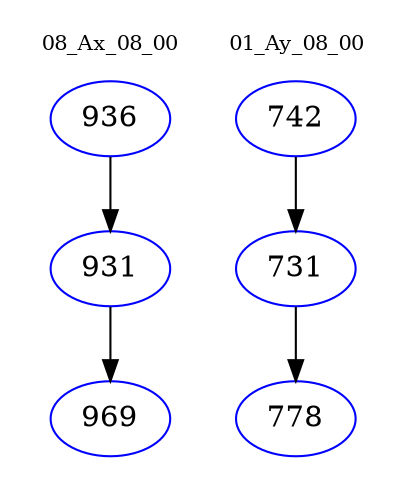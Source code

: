 digraph{
subgraph cluster_0 {
color = white
label = "08_Ax_08_00";
fontsize=10;
T0_936 [label="936", color="blue"]
T0_936 -> T0_931 [color="black"]
T0_931 [label="931", color="blue"]
T0_931 -> T0_969 [color="black"]
T0_969 [label="969", color="blue"]
}
subgraph cluster_1 {
color = white
label = "01_Ay_08_00";
fontsize=10;
T1_742 [label="742", color="blue"]
T1_742 -> T1_731 [color="black"]
T1_731 [label="731", color="blue"]
T1_731 -> T1_778 [color="black"]
T1_778 [label="778", color="blue"]
}
}
